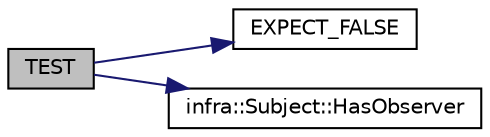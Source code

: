 digraph "TEST"
{
 // INTERACTIVE_SVG=YES
  edge [fontname="Helvetica",fontsize="10",labelfontname="Helvetica",labelfontsize="10"];
  node [fontname="Helvetica",fontsize="10",shape=record];
  rankdir="LR";
  Node56 [label="TEST",height=0.2,width=0.4,color="black", fillcolor="grey75", style="filled", fontcolor="black"];
  Node56 -> Node57 [color="midnightblue",fontsize="10",style="solid",fontname="Helvetica"];
  Node57 [label="EXPECT_FALSE",height=0.2,width=0.4,color="black", fillcolor="white", style="filled",URL="$d6/def/_test_json_8cpp.html#ac7ef10ed7113236e5f3dfce13707224e"];
  Node56 -> Node58 [color="midnightblue",fontsize="10",style="solid",fontname="Helvetica"];
  Node58 [label="infra::Subject::HasObserver",height=0.2,width=0.4,color="black", fillcolor="white", style="filled",URL="$d1/db2/classinfra_1_1_subject.html#a3b80f877cecbf875626911af65d5a121"];
}

